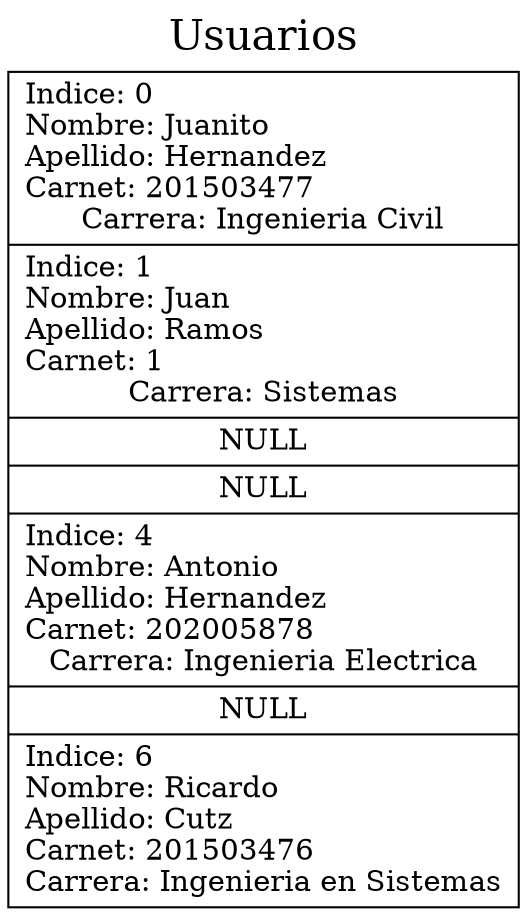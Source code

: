 digraph grafica{
graph[label="Usuarios", labelloc=t, fontsize=20, compound=true];
rankdir = LR;
node [shape=record];
splines=false; hashTable [label="<f0> Indice: 0\lNombre: Juanito\lApellido: Hernandez\lCarnet: 201503477\lCarrera: Ingenieria Civil|<f1> Indice: 1\lNombre: Juan\lApellido: Ramos\lCarnet: 1\lCarrera: Sistemas|<f2>NULL|<f3>NULL|<f4> Indice: 4\lNombre: Antonio\lApellido: Hernandez\lCarnet: 202005878\lCarrera: Ingenieria Electrica|<f5>NULL|<f6> Indice: 6\lNombre: Ricardo\lApellido: Cutz\lCarnet: 201503476\lCarrera: Ingenieria en Sistemas"];
}